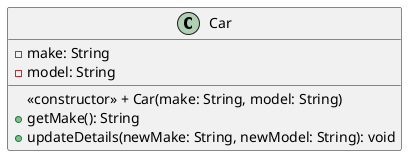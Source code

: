 @startuml
class Car {
  - make: String
  - model: String
  <<constructor>> + Car(make: String, model: String)
  + getMake(): String
  + updateDetails(newMake: String, newModel: String): void
}
@enduml